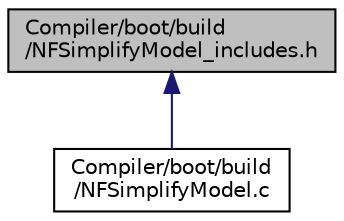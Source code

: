 digraph "Compiler/boot/build/NFSimplifyModel_includes.h"
{
  edge [fontname="Helvetica",fontsize="10",labelfontname="Helvetica",labelfontsize="10"];
  node [fontname="Helvetica",fontsize="10",shape=record];
  Node19 [label="Compiler/boot/build\l/NFSimplifyModel_includes.h",height=0.2,width=0.4,color="black", fillcolor="grey75", style="filled", fontcolor="black"];
  Node19 -> Node20 [dir="back",color="midnightblue",fontsize="10",style="solid",fontname="Helvetica"];
  Node20 [label="Compiler/boot/build\l/NFSimplifyModel.c",height=0.2,width=0.4,color="black", fillcolor="white", style="filled",URL="$df/d28/_n_f_simplify_model_8c.html"];
}
